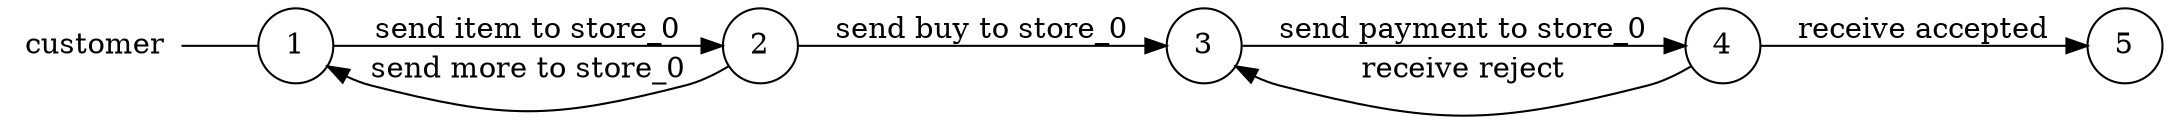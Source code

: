digraph customer {
	rankdir="LR";
	n_0 [label="customer", shape="plaintext"];
	n_1 [id="5", shape=circle, label="4"];
	n_2 [id="6", shape=circle, label="3"];
	n_3 [id="1", shape=circle, label="1"];
	n_0 -> n_3 [arrowhead=none];
	n_4 [id="2", shape=circle, label="2"];
	n_5 [id="4", shape=circle, label="5"];

	n_3 -> n_4 [id="[$e|1]", label="send item to store_0"];
	n_4 -> n_2 [id="[$e|8]", label="send buy to store_0"];
	n_2 -> n_1 [id="[$e|7]", label="send payment to store_0"];
	n_1 -> n_2 [id="[$e|2]", label="receive reject"];
	n_1 -> n_5 [id="[$e|4]", label="receive accepted"];
	n_4 -> n_3 [id="[$e|9]", label="send more to store_0"];
}
